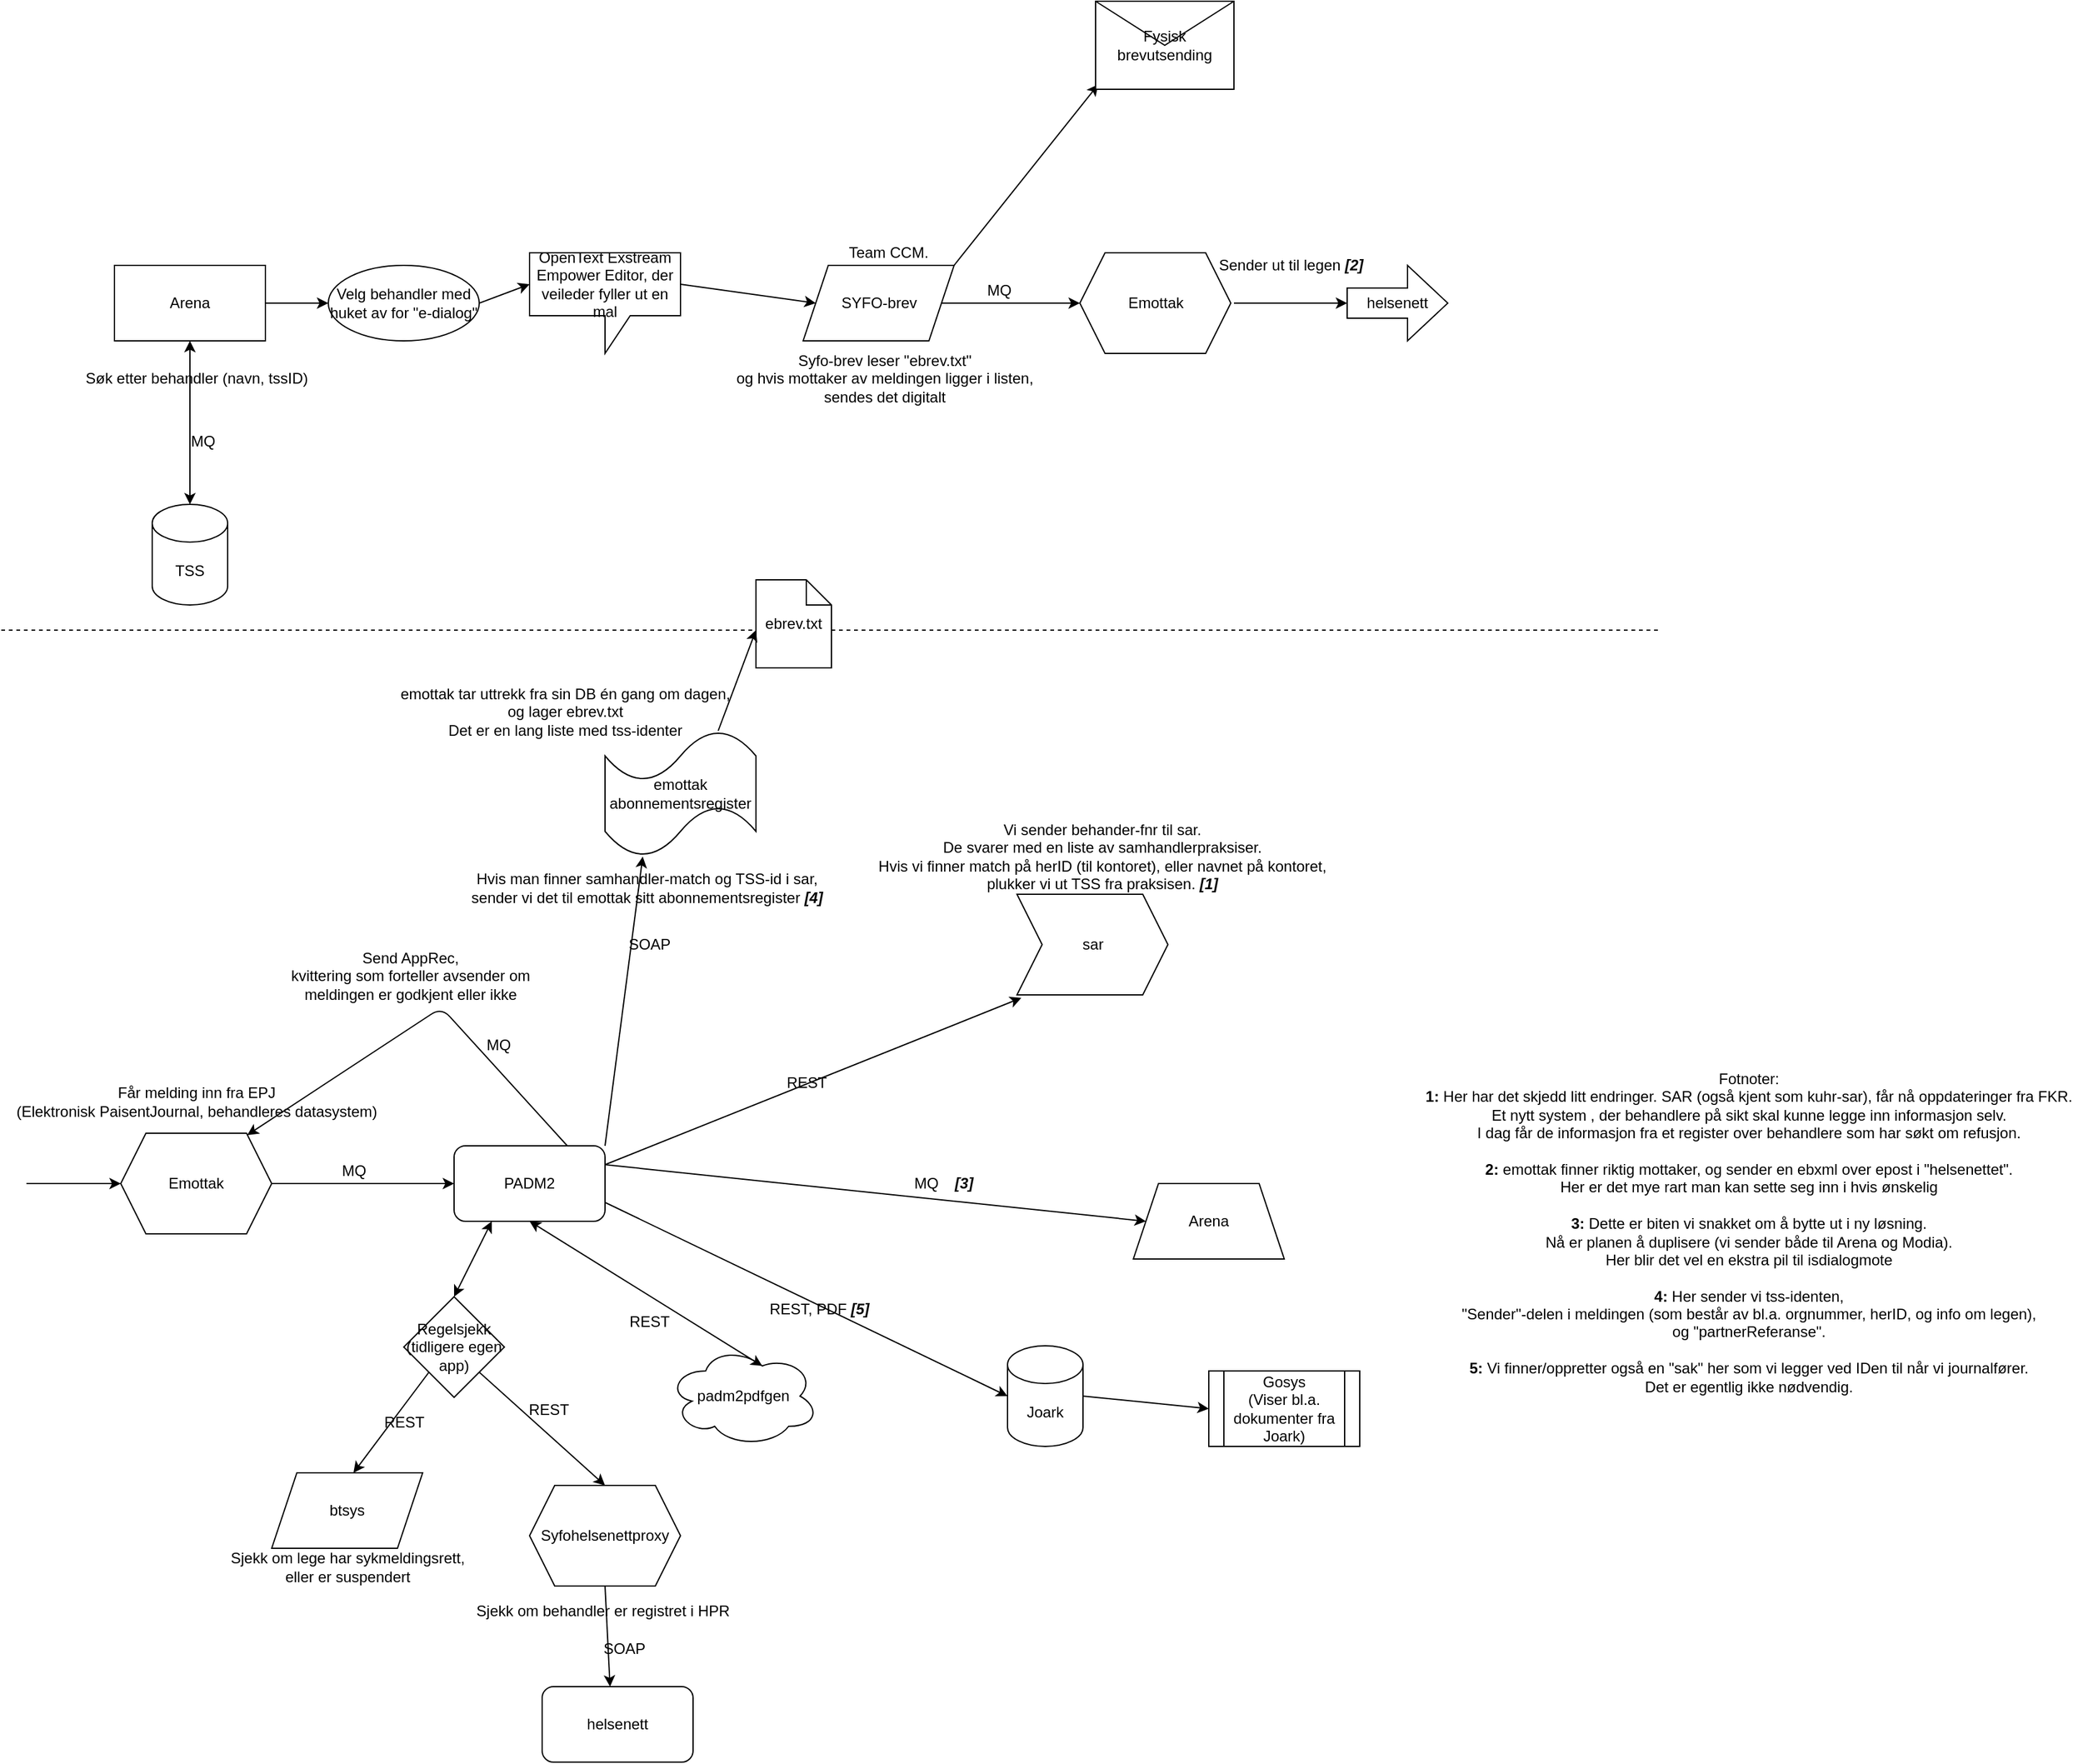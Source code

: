 <mxfile version="15.2.1" type="device"><diagram id="02vYlTBYrw0h0Omgyr4w" name="Page-1"><mxGraphModel dx="1435" dy="1308" grid="1" gridSize="10" guides="1" tooltips="1" connect="1" arrows="1" fold="1" page="1" pageScale="1" pageWidth="827" pageHeight="1169" math="0" shadow="0"><root><mxCell id="0"/><mxCell id="1" parent="0"/><mxCell id="6CoZlDOIsuffqVBlhG5L-1" value="Arena" style="rounded=0;whiteSpace=wrap;html=1;" parent="1" vertex="1"><mxGeometry x="90" y="230" width="120" height="60" as="geometry"/></mxCell><mxCell id="6CoZlDOIsuffqVBlhG5L-2" value="TSS" style="shape=cylinder3;whiteSpace=wrap;html=1;boundedLbl=1;backgroundOutline=1;size=15;" parent="1" vertex="1"><mxGeometry x="120" y="420" width="60" height="80" as="geometry"/></mxCell><mxCell id="6CoZlDOIsuffqVBlhG5L-3" value="" style="endArrow=classic;startArrow=classic;html=1;entryX=0.5;entryY=1;entryDx=0;entryDy=0;exitX=0.5;exitY=0;exitDx=0;exitDy=0;exitPerimeter=0;" parent="1" source="6CoZlDOIsuffqVBlhG5L-2" target="6CoZlDOIsuffqVBlhG5L-1" edge="1"><mxGeometry width="50" height="50" relative="1" as="geometry"><mxPoint x="400" y="620" as="sourcePoint"/><mxPoint x="450" y="570" as="targetPoint"/><Array as="points"/></mxGeometry></mxCell><mxCell id="6CoZlDOIsuffqVBlhG5L-4" value="Søk etter behandler (navn, tssID)&lt;br&gt;" style="text;html=1;align=center;verticalAlign=middle;resizable=0;points=[];autosize=1;strokeColor=none;fillColor=none;" parent="1" vertex="1"><mxGeometry x="60" y="310" width="190" height="20" as="geometry"/></mxCell><mxCell id="6CoZlDOIsuffqVBlhG5L-6" value="SYFO-brev" style="shape=parallelogram;perimeter=parallelogramPerimeter;whiteSpace=wrap;html=1;fixedSize=1;" parent="1" vertex="1"><mxGeometry x="637.5" y="230" width="120" height="60" as="geometry"/></mxCell><mxCell id="6CoZlDOIsuffqVBlhG5L-7" value="Velg behandler med huket av for &quot;e-dialog&quot;" style="ellipse;whiteSpace=wrap;html=1;" parent="1" vertex="1"><mxGeometry x="260" y="230" width="120" height="60" as="geometry"/></mxCell><mxCell id="6CoZlDOIsuffqVBlhG5L-8" value="" style="endArrow=classic;html=1;exitX=1;exitY=0.5;exitDx=0;exitDy=0;" parent="1" source="6CoZlDOIsuffqVBlhG5L-1" target="6CoZlDOIsuffqVBlhG5L-7" edge="1"><mxGeometry width="50" height="50" relative="1" as="geometry"><mxPoint x="250" y="430" as="sourcePoint"/><mxPoint x="300" y="380" as="targetPoint"/></mxGeometry></mxCell><mxCell id="6CoZlDOIsuffqVBlhG5L-10" value="Team CCM." style="text;html=1;align=center;verticalAlign=middle;resizable=0;points=[];autosize=1;strokeColor=none;fillColor=none;" parent="1" vertex="1"><mxGeometry x="665" y="210" width="80" height="20" as="geometry"/></mxCell><mxCell id="6CoZlDOIsuffqVBlhG5L-11" value="Emottak" style="shape=hexagon;perimeter=hexagonPerimeter2;whiteSpace=wrap;html=1;fixedSize=1;" parent="1" vertex="1"><mxGeometry x="857.5" y="220" width="120" height="80" as="geometry"/></mxCell><mxCell id="6CoZlDOIsuffqVBlhG5L-12" value="Sender ut til legen &lt;i&gt;&lt;b&gt;[2]&lt;/b&gt;&lt;/i&gt;" style="text;html=1;align=center;verticalAlign=middle;resizable=0;points=[];autosize=1;strokeColor=none;fillColor=none;" parent="1" vertex="1"><mxGeometry x="960" y="220" width="130" height="20" as="geometry"/></mxCell><mxCell id="6CoZlDOIsuffqVBlhG5L-13" value="" style="endArrow=classic;html=1;exitX=1;exitY=0.5;exitDx=0;exitDy=0;entryX=0;entryY=0.5;entryDx=0;entryDy=0;" parent="1" source="6CoZlDOIsuffqVBlhG5L-6" target="6CoZlDOIsuffqVBlhG5L-11" edge="1"><mxGeometry width="50" height="50" relative="1" as="geometry"><mxPoint x="777.5" y="360" as="sourcePoint"/><mxPoint x="827.5" y="310" as="targetPoint"/></mxGeometry></mxCell><mxCell id="6CoZlDOIsuffqVBlhG5L-15" value="" style="endArrow=classic;html=1;exitX=1;exitY=0;exitDx=0;exitDy=0;entryX=0.019;entryY=0.945;entryDx=0;entryDy=0;entryPerimeter=0;" parent="1" source="6CoZlDOIsuffqVBlhG5L-6" target="HPnJ7X709DqEQc6wiZ4H-40" edge="1"><mxGeometry width="50" height="50" relative="1" as="geometry"><mxPoint x="817.5" y="190" as="sourcePoint"/><mxPoint x="867.5" y="95" as="targetPoint"/></mxGeometry></mxCell><mxCell id="6CoZlDOIsuffqVBlhG5L-18" value="MQ" style="text;html=1;align=center;verticalAlign=middle;resizable=0;points=[];autosize=1;strokeColor=none;fillColor=none;" parent="1" vertex="1"><mxGeometry x="777.5" y="240" width="30" height="20" as="geometry"/></mxCell><mxCell id="6CoZlDOIsuffqVBlhG5L-20" value="Emottak" style="shape=hexagon;perimeter=hexagonPerimeter2;whiteSpace=wrap;html=1;fixedSize=1;" parent="1" vertex="1"><mxGeometry x="95" y="920" width="120" height="80" as="geometry"/></mxCell><mxCell id="6CoZlDOIsuffqVBlhG5L-21" value="Får melding inn fra EPJ&lt;br&gt;(Elektronisk PaisentJournal, behandleres datasystem)" style="text;html=1;align=center;verticalAlign=middle;resizable=0;points=[];autosize=1;strokeColor=none;fillColor=none;" parent="1" vertex="1"><mxGeometry x="5" y="880" width="300" height="30" as="geometry"/></mxCell><mxCell id="6CoZlDOIsuffqVBlhG5L-22" value="PADM2" style="rounded=1;whiteSpace=wrap;html=1;" parent="1" vertex="1"><mxGeometry x="360" y="930" width="120" height="60" as="geometry"/></mxCell><mxCell id="pMiyPslxv-6EbWUK7NsQ-46" value="MQ" style="text;html=1;align=center;verticalAlign=middle;resizable=0;points=[];autosize=1;strokeColor=none;fillColor=none;" parent="1" vertex="1"><mxGeometry x="145" y="360" width="30" height="20" as="geometry"/></mxCell><mxCell id="pMiyPslxv-6EbWUK7NsQ-47" value="Arena" style="shape=trapezoid;perimeter=trapezoidPerimeter;whiteSpace=wrap;html=1;fixedSize=1;" parent="1" vertex="1"><mxGeometry x="900" y="960" width="120" height="60" as="geometry"/></mxCell><mxCell id="pMiyPslxv-6EbWUK7NsQ-49" value="Joark" style="shape=cylinder3;whiteSpace=wrap;html=1;boundedLbl=1;backgroundOutline=1;size=15;" parent="1" vertex="1"><mxGeometry x="800" y="1089" width="60" height="80" as="geometry"/></mxCell><mxCell id="pMiyPslxv-6EbWUK7NsQ-50" value="" style="endArrow=classic;html=1;exitX=1;exitY=0.25;exitDx=0;exitDy=0;entryX=0;entryY=0.5;entryDx=0;entryDy=0;" parent="1" source="6CoZlDOIsuffqVBlhG5L-22" target="pMiyPslxv-6EbWUK7NsQ-47" edge="1"><mxGeometry width="50" height="50" relative="1" as="geometry"><mxPoint x="520" y="970" as="sourcePoint"/><mxPoint x="570" y="920" as="targetPoint"/></mxGeometry></mxCell><mxCell id="pMiyPslxv-6EbWUK7NsQ-51" value="MQ" style="text;html=1;align=center;verticalAlign=middle;resizable=0;points=[];autosize=1;strokeColor=none;fillColor=none;" parent="1" vertex="1"><mxGeometry x="720" y="950" width="30" height="20" as="geometry"/></mxCell><mxCell id="pMiyPslxv-6EbWUK7NsQ-52" value="" style="endArrow=classic;html=1;exitX=1;exitY=0.75;exitDx=0;exitDy=0;entryX=0;entryY=0.5;entryDx=0;entryDy=0;entryPerimeter=0;" parent="1" source="6CoZlDOIsuffqVBlhG5L-22" target="pMiyPslxv-6EbWUK7NsQ-49" edge="1"><mxGeometry width="50" height="50" relative="1" as="geometry"><mxPoint x="530" y="1090" as="sourcePoint"/><mxPoint x="580" y="1040" as="targetPoint"/></mxGeometry></mxCell><mxCell id="pMiyPslxv-6EbWUK7NsQ-53" value="REST, PDF &lt;i&gt;&lt;b&gt;[5]&lt;/b&gt;&lt;/i&gt;" style="text;html=1;align=center;verticalAlign=middle;resizable=0;points=[];autosize=1;strokeColor=none;fillColor=none;" parent="1" vertex="1"><mxGeometry x="605" y="1050" width="90" height="20" as="geometry"/></mxCell><mxCell id="pMiyPslxv-6EbWUK7NsQ-54" value="padm2pdfgen" style="ellipse;shape=cloud;whiteSpace=wrap;html=1;" parent="1" vertex="1"><mxGeometry x="530" y="1089" width="120" height="80" as="geometry"/></mxCell><mxCell id="pMiyPslxv-6EbWUK7NsQ-55" value="" style="endArrow=classic;startArrow=classic;html=1;entryX=0.5;entryY=1;entryDx=0;entryDy=0;exitX=0.625;exitY=0.2;exitDx=0;exitDy=0;exitPerimeter=0;" parent="1" source="pMiyPslxv-6EbWUK7NsQ-54" target="6CoZlDOIsuffqVBlhG5L-22" edge="1"><mxGeometry width="50" height="50" relative="1" as="geometry"><mxPoint x="400" y="1060" as="sourcePoint"/><mxPoint x="450" y="1010" as="targetPoint"/></mxGeometry></mxCell><mxCell id="pMiyPslxv-6EbWUK7NsQ-56" value="" style="endArrow=classic;html=1;exitX=1;exitY=0.5;exitDx=0;exitDy=0;entryX=0;entryY=0.5;entryDx=0;entryDy=0;" parent="1" source="6CoZlDOIsuffqVBlhG5L-20" target="6CoZlDOIsuffqVBlhG5L-22" edge="1"><mxGeometry width="50" height="50" relative="1" as="geometry"><mxPoint x="260" y="990" as="sourcePoint"/><mxPoint x="310" y="940" as="targetPoint"/></mxGeometry></mxCell><mxCell id="pMiyPslxv-6EbWUK7NsQ-57" value="MQ" style="text;html=1;align=center;verticalAlign=middle;resizable=0;points=[];autosize=1;strokeColor=none;fillColor=none;" parent="1" vertex="1"><mxGeometry x="265" y="940" width="30" height="20" as="geometry"/></mxCell><mxCell id="pMiyPslxv-6EbWUK7NsQ-58" value="REST" style="text;html=1;align=center;verticalAlign=middle;resizable=0;points=[];autosize=1;strokeColor=none;fillColor=none;" parent="1" vertex="1"><mxGeometry x="490" y="1060" width="50" height="20" as="geometry"/></mxCell><mxCell id="pMiyPslxv-6EbWUK7NsQ-61" value="REST" style="text;html=1;align=center;verticalAlign=middle;resizable=0;points=[];autosize=1;strokeColor=none;fillColor=none;" parent="1" vertex="1"><mxGeometry x="615" y="870" width="50" height="20" as="geometry"/></mxCell><mxCell id="pMiyPslxv-6EbWUK7NsQ-63" value="emottak abonnementsregister" style="shape=tape;whiteSpace=wrap;html=1;" parent="1" vertex="1"><mxGeometry x="480" y="600" width="120" height="100" as="geometry"/></mxCell><mxCell id="pMiyPslxv-6EbWUK7NsQ-64" value="" style="endArrow=classic;html=1;exitX=1;exitY=0;exitDx=0;exitDy=0;entryX=0.25;entryY=1;entryDx=0;entryDy=0;entryPerimeter=0;startArrow=none;" parent="1" source="6CoZlDOIsuffqVBlhG5L-22" target="pMiyPslxv-6EbWUK7NsQ-63" edge="1"><mxGeometry width="50" height="50" relative="1" as="geometry"><mxPoint x="840" y="850" as="sourcePoint"/><mxPoint x="560" y="850" as="targetPoint"/></mxGeometry></mxCell><mxCell id="pMiyPslxv-6EbWUK7NsQ-68" value="Hvis man finner samhandler-match og TSS-id i sar,&lt;br&gt;sender vi det til emottak sitt abonnementsregister&amp;nbsp;&lt;i&gt;&lt;b&gt;[4]&lt;/b&gt;&lt;/i&gt;" style="text;html=1;align=center;verticalAlign=middle;resizable=0;points=[];autosize=1;strokeColor=none;fillColor=none;" parent="1" vertex="1"><mxGeometry x="367.5" y="710" width="290" height="30" as="geometry"/></mxCell><mxCell id="HPnJ7X709DqEQc6wiZ4H-1" value="" style="endArrow=classic;html=1;exitX=0.75;exitY=0;exitDx=0;exitDy=0;entryX=0.838;entryY=0.018;entryDx=0;entryDy=0;entryPerimeter=0;" edge="1" parent="1" source="6CoZlDOIsuffqVBlhG5L-22" target="6CoZlDOIsuffqVBlhG5L-20"><mxGeometry width="50" height="50" relative="1" as="geometry"><mxPoint x="520" y="850" as="sourcePoint"/><mxPoint x="874" y="669" as="targetPoint"/><Array as="points"><mxPoint x="350" y="820"/></Array></mxGeometry></mxCell><mxCell id="HPnJ7X709DqEQc6wiZ4H-2" value="MQ" style="text;html=1;align=center;verticalAlign=middle;resizable=0;points=[];autosize=1;strokeColor=none;fillColor=none;" vertex="1" parent="1"><mxGeometry x="380" y="840" width="30" height="20" as="geometry"/></mxCell><mxCell id="HPnJ7X709DqEQc6wiZ4H-3" value="Send AppRec,&lt;br&gt;kvittering som forteller avsender om&lt;br&gt;meldingen er godkjent eller ikke" style="text;html=1;align=center;verticalAlign=middle;resizable=0;points=[];autosize=1;strokeColor=none;fillColor=none;" vertex="1" parent="1"><mxGeometry x="220" y="770" width="210" height="50" as="geometry"/></mxCell><mxCell id="HPnJ7X709DqEQc6wiZ4H-4" value="Gosys&lt;br&gt;(Viser bl.a. dokumenter fra Joark)" style="shape=process;whiteSpace=wrap;html=1;backgroundOutline=1;" vertex="1" parent="1"><mxGeometry x="960" y="1109" width="120" height="60" as="geometry"/></mxCell><mxCell id="HPnJ7X709DqEQc6wiZ4H-5" value="" style="endArrow=classic;html=1;exitX=1;exitY=0.5;exitDx=0;exitDy=0;exitPerimeter=0;entryX=0;entryY=0.5;entryDx=0;entryDy=0;" edge="1" parent="1" source="pMiyPslxv-6EbWUK7NsQ-49" target="HPnJ7X709DqEQc6wiZ4H-4"><mxGeometry width="50" height="50" relative="1" as="geometry"><mxPoint x="890" y="1160" as="sourcePoint"/><mxPoint x="940" y="1110" as="targetPoint"/></mxGeometry></mxCell><mxCell id="HPnJ7X709DqEQc6wiZ4H-7" value="Fotnoter:&lt;br&gt;&lt;b&gt;1:&lt;/b&gt; Her har det skjedd litt endringer. SAR (også kjent som kuhr-sar), får nå oppdateringer fra FKR.&lt;br&gt;Et nytt system , der behandlere på sikt skal kunne legge inn informasjon selv.&lt;br&gt;I dag får de informasjon fra et register over behandlere som har søkt om refusjon.&lt;br&gt;&lt;br&gt;&lt;b&gt;2:&lt;/b&gt;&amp;nbsp;emottak finner riktig mottaker, og sender en ebxml over epost i &quot;helsenettet&quot;.&lt;br&gt;Her er det mye rart man kan sette seg inn i hvis ønskelig&lt;br&gt;&lt;br&gt;&lt;b&gt;3:&lt;/b&gt;&amp;nbsp;Dette er biten vi snakket om å bytte ut i ny løsning.&lt;br&gt;Nå er planen å duplisere (vi sender både til Arena og Modia).&lt;br&gt;Her blir det vel en ekstra pil til isdialogmote&lt;br&gt;&lt;br&gt;&lt;b&gt;4:&lt;/b&gt;&amp;nbsp;Her sender vi tss-identen,&lt;br&gt;&quot;Sender&quot;-delen i meldingen (som består av bl.a. orgnummer, herID, og info om legen),&lt;br&gt;og &quot;partnerReferanse&quot;.&lt;br&gt;&lt;br&gt;&lt;b&gt;5:&lt;/b&gt;&amp;nbsp;Vi finner/oppretter også en &quot;sak&quot; her som vi legger ved IDen til når vi journalfører.&lt;br&gt;Det er egentlig ikke nødvendig." style="text;html=1;align=center;verticalAlign=middle;resizable=1;points=[];autosize=1;strokeColor=none;fillColor=none;" vertex="1" parent="1"><mxGeometry x="1124" y="869" width="530" height="260" as="geometry"/></mxCell><mxCell id="HPnJ7X709DqEQc6wiZ4H-8" value="OpenText Exstream Empower Editor, der veileder fyller ut en mal" style="shape=callout;whiteSpace=wrap;html=1;perimeter=calloutPerimeter;" vertex="1" parent="1"><mxGeometry x="420" y="220" width="120" height="80" as="geometry"/></mxCell><mxCell id="HPnJ7X709DqEQc6wiZ4H-9" value="" style="endArrow=classic;html=1;exitX=1;exitY=0.5;exitDx=0;exitDy=0;entryX=0;entryY=0;entryDx=0;entryDy=25;entryPerimeter=0;" edge="1" parent="1" source="6CoZlDOIsuffqVBlhG5L-7" target="HPnJ7X709DqEQc6wiZ4H-8"><mxGeometry width="50" height="50" relative="1" as="geometry"><mxPoint x="380" y="230" as="sourcePoint"/><mxPoint x="430" y="180" as="targetPoint"/></mxGeometry></mxCell><mxCell id="HPnJ7X709DqEQc6wiZ4H-10" value="" style="endArrow=classic;html=1;exitX=0;exitY=0;exitDx=120;exitDy=25;exitPerimeter=0;entryX=0;entryY=0.5;entryDx=0;entryDy=0;" edge="1" parent="1" source="HPnJ7X709DqEQc6wiZ4H-8" target="6CoZlDOIsuffqVBlhG5L-6"><mxGeometry width="50" height="50" relative="1" as="geometry"><mxPoint x="550" y="330" as="sourcePoint"/><mxPoint x="600" y="280" as="targetPoint"/></mxGeometry></mxCell><mxCell id="HPnJ7X709DqEQc6wiZ4H-12" value="Regelsjekk&lt;br&gt;(tidligere egen app)" style="rhombus;whiteSpace=wrap;html=1;" vertex="1" parent="1"><mxGeometry x="320" y="1050" width="80" height="80" as="geometry"/></mxCell><mxCell id="HPnJ7X709DqEQc6wiZ4H-13" value="" style="endArrow=classic;startArrow=classic;html=1;entryX=0.25;entryY=1;entryDx=0;entryDy=0;exitX=0.5;exitY=0;exitDx=0;exitDy=0;" edge="1" parent="1" source="HPnJ7X709DqEQc6wiZ4H-12" target="6CoZlDOIsuffqVBlhG5L-22"><mxGeometry width="50" height="50" relative="1" as="geometry"><mxPoint x="350" y="1050" as="sourcePoint"/><mxPoint x="400" y="1000" as="targetPoint"/></mxGeometry></mxCell><mxCell id="HPnJ7X709DqEQc6wiZ4H-14" value="btsys" style="shape=parallelogram;perimeter=parallelogramPerimeter;whiteSpace=wrap;html=1;fixedSize=1;" vertex="1" parent="1"><mxGeometry x="215" y="1190" width="120" height="60" as="geometry"/></mxCell><mxCell id="HPnJ7X709DqEQc6wiZ4H-15" value="" style="endArrow=classic;html=1;exitX=0;exitY=1;exitDx=0;exitDy=0;" edge="1" parent="1" source="HPnJ7X709DqEQc6wiZ4H-12"><mxGeometry width="50" height="50" relative="1" as="geometry"><mxPoint x="300" y="1170" as="sourcePoint"/><mxPoint x="280" y="1190" as="targetPoint"/></mxGeometry></mxCell><mxCell id="HPnJ7X709DqEQc6wiZ4H-16" value="REST" style="text;html=1;align=center;verticalAlign=middle;resizable=0;points=[];autosize=1;strokeColor=none;fillColor=none;" vertex="1" parent="1"><mxGeometry x="295" y="1140" width="50" height="20" as="geometry"/></mxCell><mxCell id="HPnJ7X709DqEQc6wiZ4H-18" value="Sjekk om lege har sykmeldingsrett,&lt;br&gt;eller er suspendert" style="text;html=1;align=center;verticalAlign=middle;resizable=0;points=[];autosize=1;strokeColor=none;fillColor=none;" vertex="1" parent="1"><mxGeometry x="175" y="1250" width="200" height="30" as="geometry"/></mxCell><mxCell id="HPnJ7X709DqEQc6wiZ4H-19" value="Syfohelsenettproxy" style="shape=hexagon;perimeter=hexagonPerimeter2;whiteSpace=wrap;html=1;fixedSize=1;" vertex="1" parent="1"><mxGeometry x="420" y="1200" width="120" height="80" as="geometry"/></mxCell><mxCell id="HPnJ7X709DqEQc6wiZ4H-20" value="" style="endArrow=classic;html=1;exitX=1;exitY=1;exitDx=0;exitDy=0;entryX=0.5;entryY=0;entryDx=0;entryDy=0;" edge="1" parent="1" source="HPnJ7X709DqEQc6wiZ4H-12" target="HPnJ7X709DqEQc6wiZ4H-19"><mxGeometry width="50" height="50" relative="1" as="geometry"><mxPoint x="420" y="1180" as="sourcePoint"/><mxPoint x="470" y="1130" as="targetPoint"/></mxGeometry></mxCell><mxCell id="HPnJ7X709DqEQc6wiZ4H-21" value="REST" style="text;html=1;align=center;verticalAlign=middle;resizable=0;points=[];autosize=1;strokeColor=none;fillColor=none;" vertex="1" parent="1"><mxGeometry x="410" y="1130" width="50" height="20" as="geometry"/></mxCell><mxCell id="HPnJ7X709DqEQc6wiZ4H-22" value="Sjekk om behandler er registret i HPR" style="text;html=1;align=center;verticalAlign=middle;resizable=0;points=[];autosize=1;strokeColor=none;fillColor=none;" vertex="1" parent="1"><mxGeometry x="367.5" y="1290" width="220" height="20" as="geometry"/></mxCell><mxCell id="HPnJ7X709DqEQc6wiZ4H-23" value="helsenett" style="rounded=1;whiteSpace=wrap;html=1;" vertex="1" parent="1"><mxGeometry x="430" y="1360" width="120" height="60" as="geometry"/></mxCell><mxCell id="HPnJ7X709DqEQc6wiZ4H-24" value="" style="endArrow=classic;html=1;entryX=0.45;entryY=0;entryDx=0;entryDy=0;entryPerimeter=0;exitX=0.5;exitY=1;exitDx=0;exitDy=0;" edge="1" parent="1" source="HPnJ7X709DqEQc6wiZ4H-19" target="HPnJ7X709DqEQc6wiZ4H-23"><mxGeometry width="50" height="50" relative="1" as="geometry"><mxPoint x="450" y="1350" as="sourcePoint"/><mxPoint x="500" y="1300" as="targetPoint"/></mxGeometry></mxCell><mxCell id="HPnJ7X709DqEQc6wiZ4H-25" value="SOAP" style="text;html=1;align=center;verticalAlign=middle;resizable=0;points=[];autosize=1;strokeColor=none;fillColor=none;" vertex="1" parent="1"><mxGeometry x="470" y="1320" width="50" height="20" as="geometry"/></mxCell><mxCell id="HPnJ7X709DqEQc6wiZ4H-26" value="emottak tar uttrekk fra sin DB én gang om dagen,&lt;br&gt;og lager ebrev.txt&lt;br&gt;Det er en lang liste med tss-identer" style="text;html=1;align=center;verticalAlign=middle;resizable=0;points=[];autosize=1;strokeColor=none;fillColor=none;" vertex="1" parent="1"><mxGeometry x="307.5" y="560" width="280" height="50" as="geometry"/></mxCell><mxCell id="HPnJ7X709DqEQc6wiZ4H-28" value="Syfo-brev leser &quot;ebrev.txt&quot;&lt;br&gt;og hvis mottaker av meldingen ligger i listen,&lt;br&gt;sendes det digitalt" style="text;html=1;align=center;verticalAlign=middle;resizable=0;points=[];autosize=1;strokeColor=none;fillColor=none;" vertex="1" parent="1"><mxGeometry x="577" y="295" width="250" height="50" as="geometry"/></mxCell><mxCell id="HPnJ7X709DqEQc6wiZ4H-29" value="helsenett" style="shape=singleArrow;whiteSpace=wrap;html=1;arrowWidth=0.4;arrowSize=0.4;" vertex="1" parent="1"><mxGeometry x="1070" y="230" width="80" height="60" as="geometry"/></mxCell><mxCell id="HPnJ7X709DqEQc6wiZ4H-30" value="" style="endArrow=classic;html=1;entryX=0;entryY=0.5;entryDx=0;entryDy=0;entryPerimeter=0;" edge="1" parent="1" target="HPnJ7X709DqEQc6wiZ4H-29"><mxGeometry width="50" height="50" relative="1" as="geometry"><mxPoint x="980" y="260" as="sourcePoint"/><mxPoint x="1050" y="240" as="targetPoint"/></mxGeometry></mxCell><mxCell id="HPnJ7X709DqEQc6wiZ4H-31" value="&lt;i&gt;&lt;b&gt;[3]&lt;/b&gt;&lt;/i&gt;" style="text;html=1;align=center;verticalAlign=middle;resizable=0;points=[];autosize=1;strokeColor=none;fillColor=none;" vertex="1" parent="1"><mxGeometry x="750" y="950" width="30" height="20" as="geometry"/></mxCell><mxCell id="HPnJ7X709DqEQc6wiZ4H-33" value="SOAP" style="text;html=1;align=center;verticalAlign=middle;resizable=0;points=[];autosize=1;strokeColor=none;fillColor=none;" vertex="1" parent="1"><mxGeometry x="490" y="760" width="50" height="20" as="geometry"/></mxCell><mxCell id="HPnJ7X709DqEQc6wiZ4H-35" value="" style="endArrow=classic;html=1;entryX=0;entryY=0.5;entryDx=0;entryDy=0;" edge="1" parent="1" target="6CoZlDOIsuffqVBlhG5L-20"><mxGeometry width="50" height="50" relative="1" as="geometry"><mxPoint x="20" y="960" as="sourcePoint"/><mxPoint x="80" y="940" as="targetPoint"/></mxGeometry></mxCell><mxCell id="HPnJ7X709DqEQc6wiZ4H-36" value="" style="endArrow=none;dashed=1;html=1;" edge="1" parent="1"><mxGeometry width="50" height="50" relative="1" as="geometry"><mxPoint y="520" as="sourcePoint"/><mxPoint x="1320" y="520" as="targetPoint"/></mxGeometry></mxCell><mxCell id="HPnJ7X709DqEQc6wiZ4H-37" value="sar" style="shape=step;perimeter=stepPerimeter;whiteSpace=wrap;html=1;fixedSize=1;" vertex="1" parent="1"><mxGeometry x="807.5" y="730" width="120" height="80" as="geometry"/></mxCell><mxCell id="HPnJ7X709DqEQc6wiZ4H-38" value="Vi sender behander-fnr til sar.&lt;br&gt;De svarer med en liste av samhandlerpraksiser.&lt;br&gt;Hvis vi finner match på herID (til kontoret), eller navnet på kontoret,&lt;br&gt;plukker vi ut TSS fra praksisen. &lt;i&gt;&lt;b&gt;[1]&lt;/b&gt;&lt;/i&gt;" style="text;html=1;align=center;verticalAlign=middle;resizable=0;points=[];autosize=1;strokeColor=none;fillColor=none;" vertex="1" parent="1"><mxGeometry x="690" y="670" width="370" height="60" as="geometry"/></mxCell><mxCell id="HPnJ7X709DqEQc6wiZ4H-39" value="" style="endArrow=classic;html=1;exitX=1;exitY=0.25;exitDx=0;exitDy=0;entryX=0.029;entryY=1.03;entryDx=0;entryDy=0;entryPerimeter=0;" edge="1" parent="1" source="6CoZlDOIsuffqVBlhG5L-22" target="HPnJ7X709DqEQc6wiZ4H-37"><mxGeometry width="50" height="50" relative="1" as="geometry"><mxPoint x="570" y="920" as="sourcePoint"/><mxPoint x="620" y="870" as="targetPoint"/></mxGeometry></mxCell><mxCell id="HPnJ7X709DqEQc6wiZ4H-40" value="&lt;span&gt;Fysisk brevutsending&lt;/span&gt;" style="shape=message;html=1;whiteSpace=wrap;html=1;outlineConnect=0;" vertex="1" parent="1"><mxGeometry x="870" y="20" width="110" height="70" as="geometry"/></mxCell><mxCell id="HPnJ7X709DqEQc6wiZ4H-41" value="ebrev.txt" style="shape=note;size=20;whiteSpace=wrap;html=1;" vertex="1" parent="1"><mxGeometry x="600" y="480" width="60" height="70" as="geometry"/></mxCell><mxCell id="HPnJ7X709DqEQc6wiZ4H-42" value="" style="endArrow=classic;html=1;exitX=0.75;exitY=0;exitDx=0;exitDy=0;exitPerimeter=0;" edge="1" parent="1" source="pMiyPslxv-6EbWUK7NsQ-63"><mxGeometry width="50" height="50" relative="1" as="geometry"><mxPoint x="540" y="600" as="sourcePoint"/><mxPoint x="600" y="520" as="targetPoint"/></mxGeometry></mxCell></root></mxGraphModel></diagram></mxfile>